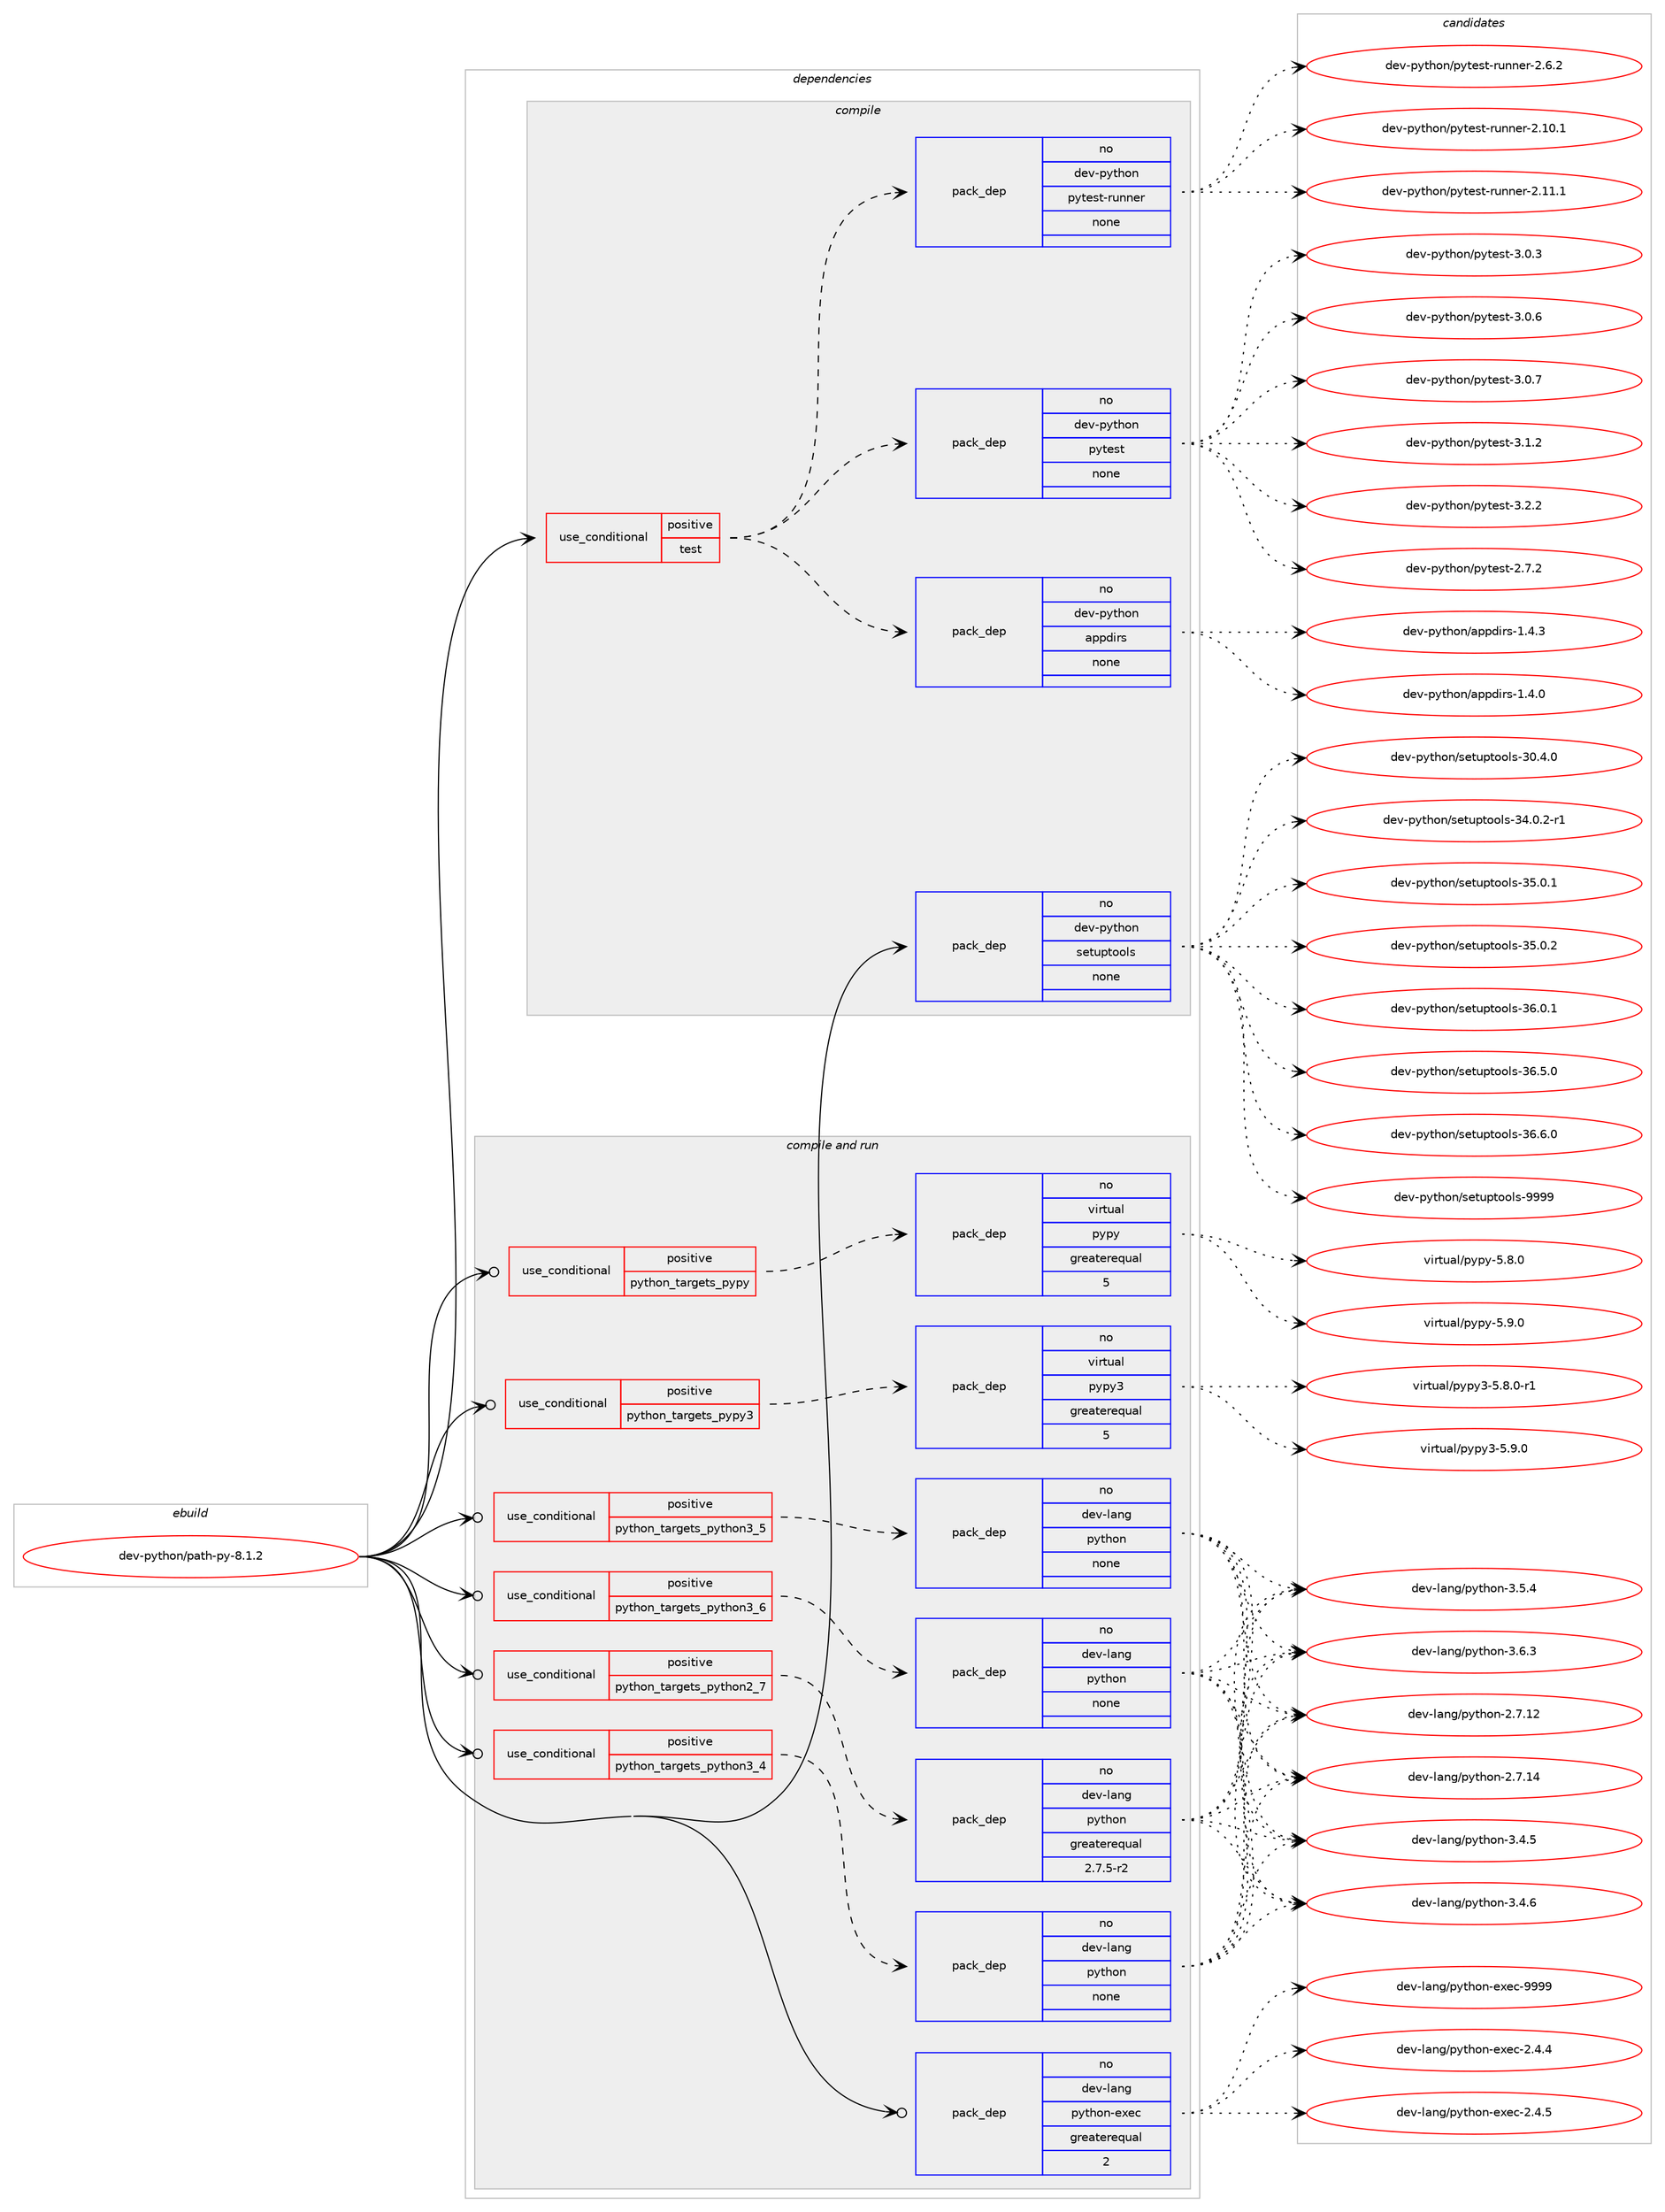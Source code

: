 digraph prolog {

# *************
# Graph options
# *************

newrank=true;
concentrate=true;
compound=true;
graph [rankdir=LR,fontname=Helvetica,fontsize=10,ranksep=1.5];#, ranksep=2.5, nodesep=0.2];
edge  [arrowhead=vee];
node  [fontname=Helvetica,fontsize=10];

# **********
# The ebuild
# **********

subgraph cluster_leftcol {
color=gray;
rank=same;
label=<<i>ebuild</i>>;
id [label="dev-python/path-py-8.1.2", color=red, width=4, href="../dev-python/path-py-8.1.2.svg"];
}

# ****************
# The dependencies
# ****************

subgraph cluster_midcol {
color=gray;
label=<<i>dependencies</i>>;
subgraph cluster_compile {
fillcolor="#eeeeee";
style=filled;
label=<<i>compile</i>>;
subgraph cond37058 {
dependency172554 [label=<<TABLE BORDER="0" CELLBORDER="1" CELLSPACING="0" CELLPADDING="4"><TR><TD ROWSPAN="3" CELLPADDING="10">use_conditional</TD></TR><TR><TD>positive</TD></TR><TR><TD>test</TD></TR></TABLE>>, shape=none, color=red];
subgraph pack131589 {
dependency172555 [label=<<TABLE BORDER="0" CELLBORDER="1" CELLSPACING="0" CELLPADDING="4" WIDTH="220"><TR><TD ROWSPAN="6" CELLPADDING="30">pack_dep</TD></TR><TR><TD WIDTH="110">no</TD></TR><TR><TD>dev-python</TD></TR><TR><TD>appdirs</TD></TR><TR><TD>none</TD></TR><TR><TD></TD></TR></TABLE>>, shape=none, color=blue];
}
dependency172554:e -> dependency172555:w [weight=20,style="dashed",arrowhead="vee"];
subgraph pack131590 {
dependency172556 [label=<<TABLE BORDER="0" CELLBORDER="1" CELLSPACING="0" CELLPADDING="4" WIDTH="220"><TR><TD ROWSPAN="6" CELLPADDING="30">pack_dep</TD></TR><TR><TD WIDTH="110">no</TD></TR><TR><TD>dev-python</TD></TR><TR><TD>pytest</TD></TR><TR><TD>none</TD></TR><TR><TD></TD></TR></TABLE>>, shape=none, color=blue];
}
dependency172554:e -> dependency172556:w [weight=20,style="dashed",arrowhead="vee"];
subgraph pack131591 {
dependency172557 [label=<<TABLE BORDER="0" CELLBORDER="1" CELLSPACING="0" CELLPADDING="4" WIDTH="220"><TR><TD ROWSPAN="6" CELLPADDING="30">pack_dep</TD></TR><TR><TD WIDTH="110">no</TD></TR><TR><TD>dev-python</TD></TR><TR><TD>pytest-runner</TD></TR><TR><TD>none</TD></TR><TR><TD></TD></TR></TABLE>>, shape=none, color=blue];
}
dependency172554:e -> dependency172557:w [weight=20,style="dashed",arrowhead="vee"];
}
id:e -> dependency172554:w [weight=20,style="solid",arrowhead="vee"];
subgraph pack131592 {
dependency172558 [label=<<TABLE BORDER="0" CELLBORDER="1" CELLSPACING="0" CELLPADDING="4" WIDTH="220"><TR><TD ROWSPAN="6" CELLPADDING="30">pack_dep</TD></TR><TR><TD WIDTH="110">no</TD></TR><TR><TD>dev-python</TD></TR><TR><TD>setuptools</TD></TR><TR><TD>none</TD></TR><TR><TD></TD></TR></TABLE>>, shape=none, color=blue];
}
id:e -> dependency172558:w [weight=20,style="solid",arrowhead="vee"];
}
subgraph cluster_compileandrun {
fillcolor="#eeeeee";
style=filled;
label=<<i>compile and run</i>>;
subgraph cond37059 {
dependency172559 [label=<<TABLE BORDER="0" CELLBORDER="1" CELLSPACING="0" CELLPADDING="4"><TR><TD ROWSPAN="3" CELLPADDING="10">use_conditional</TD></TR><TR><TD>positive</TD></TR><TR><TD>python_targets_pypy</TD></TR></TABLE>>, shape=none, color=red];
subgraph pack131593 {
dependency172560 [label=<<TABLE BORDER="0" CELLBORDER="1" CELLSPACING="0" CELLPADDING="4" WIDTH="220"><TR><TD ROWSPAN="6" CELLPADDING="30">pack_dep</TD></TR><TR><TD WIDTH="110">no</TD></TR><TR><TD>virtual</TD></TR><TR><TD>pypy</TD></TR><TR><TD>greaterequal</TD></TR><TR><TD>5</TD></TR></TABLE>>, shape=none, color=blue];
}
dependency172559:e -> dependency172560:w [weight=20,style="dashed",arrowhead="vee"];
}
id:e -> dependency172559:w [weight=20,style="solid",arrowhead="odotvee"];
subgraph cond37060 {
dependency172561 [label=<<TABLE BORDER="0" CELLBORDER="1" CELLSPACING="0" CELLPADDING="4"><TR><TD ROWSPAN="3" CELLPADDING="10">use_conditional</TD></TR><TR><TD>positive</TD></TR><TR><TD>python_targets_pypy3</TD></TR></TABLE>>, shape=none, color=red];
subgraph pack131594 {
dependency172562 [label=<<TABLE BORDER="0" CELLBORDER="1" CELLSPACING="0" CELLPADDING="4" WIDTH="220"><TR><TD ROWSPAN="6" CELLPADDING="30">pack_dep</TD></TR><TR><TD WIDTH="110">no</TD></TR><TR><TD>virtual</TD></TR><TR><TD>pypy3</TD></TR><TR><TD>greaterequal</TD></TR><TR><TD>5</TD></TR></TABLE>>, shape=none, color=blue];
}
dependency172561:e -> dependency172562:w [weight=20,style="dashed",arrowhead="vee"];
}
id:e -> dependency172561:w [weight=20,style="solid",arrowhead="odotvee"];
subgraph cond37061 {
dependency172563 [label=<<TABLE BORDER="0" CELLBORDER="1" CELLSPACING="0" CELLPADDING="4"><TR><TD ROWSPAN="3" CELLPADDING="10">use_conditional</TD></TR><TR><TD>positive</TD></TR><TR><TD>python_targets_python2_7</TD></TR></TABLE>>, shape=none, color=red];
subgraph pack131595 {
dependency172564 [label=<<TABLE BORDER="0" CELLBORDER="1" CELLSPACING="0" CELLPADDING="4" WIDTH="220"><TR><TD ROWSPAN="6" CELLPADDING="30">pack_dep</TD></TR><TR><TD WIDTH="110">no</TD></TR><TR><TD>dev-lang</TD></TR><TR><TD>python</TD></TR><TR><TD>greaterequal</TD></TR><TR><TD>2.7.5-r2</TD></TR></TABLE>>, shape=none, color=blue];
}
dependency172563:e -> dependency172564:w [weight=20,style="dashed",arrowhead="vee"];
}
id:e -> dependency172563:w [weight=20,style="solid",arrowhead="odotvee"];
subgraph cond37062 {
dependency172565 [label=<<TABLE BORDER="0" CELLBORDER="1" CELLSPACING="0" CELLPADDING="4"><TR><TD ROWSPAN="3" CELLPADDING="10">use_conditional</TD></TR><TR><TD>positive</TD></TR><TR><TD>python_targets_python3_4</TD></TR></TABLE>>, shape=none, color=red];
subgraph pack131596 {
dependency172566 [label=<<TABLE BORDER="0" CELLBORDER="1" CELLSPACING="0" CELLPADDING="4" WIDTH="220"><TR><TD ROWSPAN="6" CELLPADDING="30">pack_dep</TD></TR><TR><TD WIDTH="110">no</TD></TR><TR><TD>dev-lang</TD></TR><TR><TD>python</TD></TR><TR><TD>none</TD></TR><TR><TD></TD></TR></TABLE>>, shape=none, color=blue];
}
dependency172565:e -> dependency172566:w [weight=20,style="dashed",arrowhead="vee"];
}
id:e -> dependency172565:w [weight=20,style="solid",arrowhead="odotvee"];
subgraph cond37063 {
dependency172567 [label=<<TABLE BORDER="0" CELLBORDER="1" CELLSPACING="0" CELLPADDING="4"><TR><TD ROWSPAN="3" CELLPADDING="10">use_conditional</TD></TR><TR><TD>positive</TD></TR><TR><TD>python_targets_python3_5</TD></TR></TABLE>>, shape=none, color=red];
subgraph pack131597 {
dependency172568 [label=<<TABLE BORDER="0" CELLBORDER="1" CELLSPACING="0" CELLPADDING="4" WIDTH="220"><TR><TD ROWSPAN="6" CELLPADDING="30">pack_dep</TD></TR><TR><TD WIDTH="110">no</TD></TR><TR><TD>dev-lang</TD></TR><TR><TD>python</TD></TR><TR><TD>none</TD></TR><TR><TD></TD></TR></TABLE>>, shape=none, color=blue];
}
dependency172567:e -> dependency172568:w [weight=20,style="dashed",arrowhead="vee"];
}
id:e -> dependency172567:w [weight=20,style="solid",arrowhead="odotvee"];
subgraph cond37064 {
dependency172569 [label=<<TABLE BORDER="0" CELLBORDER="1" CELLSPACING="0" CELLPADDING="4"><TR><TD ROWSPAN="3" CELLPADDING="10">use_conditional</TD></TR><TR><TD>positive</TD></TR><TR><TD>python_targets_python3_6</TD></TR></TABLE>>, shape=none, color=red];
subgraph pack131598 {
dependency172570 [label=<<TABLE BORDER="0" CELLBORDER="1" CELLSPACING="0" CELLPADDING="4" WIDTH="220"><TR><TD ROWSPAN="6" CELLPADDING="30">pack_dep</TD></TR><TR><TD WIDTH="110">no</TD></TR><TR><TD>dev-lang</TD></TR><TR><TD>python</TD></TR><TR><TD>none</TD></TR><TR><TD></TD></TR></TABLE>>, shape=none, color=blue];
}
dependency172569:e -> dependency172570:w [weight=20,style="dashed",arrowhead="vee"];
}
id:e -> dependency172569:w [weight=20,style="solid",arrowhead="odotvee"];
subgraph pack131599 {
dependency172571 [label=<<TABLE BORDER="0" CELLBORDER="1" CELLSPACING="0" CELLPADDING="4" WIDTH="220"><TR><TD ROWSPAN="6" CELLPADDING="30">pack_dep</TD></TR><TR><TD WIDTH="110">no</TD></TR><TR><TD>dev-lang</TD></TR><TR><TD>python-exec</TD></TR><TR><TD>greaterequal</TD></TR><TR><TD>2</TD></TR></TABLE>>, shape=none, color=blue];
}
id:e -> dependency172571:w [weight=20,style="solid",arrowhead="odotvee"];
}
subgraph cluster_run {
fillcolor="#eeeeee";
style=filled;
label=<<i>run</i>>;
}
}

# **************
# The candidates
# **************

subgraph cluster_choices {
rank=same;
color=gray;
label=<<i>candidates</i>>;

subgraph choice131589 {
color=black;
nodesep=1;
choice100101118451121211161041111104797112112100105114115454946524648 [label="dev-python/appdirs-1.4.0", color=red, width=4,href="../dev-python/appdirs-1.4.0.svg"];
choice100101118451121211161041111104797112112100105114115454946524651 [label="dev-python/appdirs-1.4.3", color=red, width=4,href="../dev-python/appdirs-1.4.3.svg"];
dependency172555:e -> choice100101118451121211161041111104797112112100105114115454946524648:w [style=dotted,weight="100"];
dependency172555:e -> choice100101118451121211161041111104797112112100105114115454946524651:w [style=dotted,weight="100"];
}
subgraph choice131590 {
color=black;
nodesep=1;
choice1001011184511212111610411111047112121116101115116455046554650 [label="dev-python/pytest-2.7.2", color=red, width=4,href="../dev-python/pytest-2.7.2.svg"];
choice1001011184511212111610411111047112121116101115116455146484651 [label="dev-python/pytest-3.0.3", color=red, width=4,href="../dev-python/pytest-3.0.3.svg"];
choice1001011184511212111610411111047112121116101115116455146484654 [label="dev-python/pytest-3.0.6", color=red, width=4,href="../dev-python/pytest-3.0.6.svg"];
choice1001011184511212111610411111047112121116101115116455146484655 [label="dev-python/pytest-3.0.7", color=red, width=4,href="../dev-python/pytest-3.0.7.svg"];
choice1001011184511212111610411111047112121116101115116455146494650 [label="dev-python/pytest-3.1.2", color=red, width=4,href="../dev-python/pytest-3.1.2.svg"];
choice1001011184511212111610411111047112121116101115116455146504650 [label="dev-python/pytest-3.2.2", color=red, width=4,href="../dev-python/pytest-3.2.2.svg"];
dependency172556:e -> choice1001011184511212111610411111047112121116101115116455046554650:w [style=dotted,weight="100"];
dependency172556:e -> choice1001011184511212111610411111047112121116101115116455146484651:w [style=dotted,weight="100"];
dependency172556:e -> choice1001011184511212111610411111047112121116101115116455146484654:w [style=dotted,weight="100"];
dependency172556:e -> choice1001011184511212111610411111047112121116101115116455146484655:w [style=dotted,weight="100"];
dependency172556:e -> choice1001011184511212111610411111047112121116101115116455146494650:w [style=dotted,weight="100"];
dependency172556:e -> choice1001011184511212111610411111047112121116101115116455146504650:w [style=dotted,weight="100"];
}
subgraph choice131591 {
color=black;
nodesep=1;
choice10010111845112121116104111110471121211161011151164511411711011010111445504649484649 [label="dev-python/pytest-runner-2.10.1", color=red, width=4,href="../dev-python/pytest-runner-2.10.1.svg"];
choice10010111845112121116104111110471121211161011151164511411711011010111445504649494649 [label="dev-python/pytest-runner-2.11.1", color=red, width=4,href="../dev-python/pytest-runner-2.11.1.svg"];
choice100101118451121211161041111104711212111610111511645114117110110101114455046544650 [label="dev-python/pytest-runner-2.6.2", color=red, width=4,href="../dev-python/pytest-runner-2.6.2.svg"];
dependency172557:e -> choice10010111845112121116104111110471121211161011151164511411711011010111445504649484649:w [style=dotted,weight="100"];
dependency172557:e -> choice10010111845112121116104111110471121211161011151164511411711011010111445504649494649:w [style=dotted,weight="100"];
dependency172557:e -> choice100101118451121211161041111104711212111610111511645114117110110101114455046544650:w [style=dotted,weight="100"];
}
subgraph choice131592 {
color=black;
nodesep=1;
choice100101118451121211161041111104711510111611711211611111110811545514846524648 [label="dev-python/setuptools-30.4.0", color=red, width=4,href="../dev-python/setuptools-30.4.0.svg"];
choice1001011184511212111610411111047115101116117112116111111108115455152464846504511449 [label="dev-python/setuptools-34.0.2-r1", color=red, width=4,href="../dev-python/setuptools-34.0.2-r1.svg"];
choice100101118451121211161041111104711510111611711211611111110811545515346484649 [label="dev-python/setuptools-35.0.1", color=red, width=4,href="../dev-python/setuptools-35.0.1.svg"];
choice100101118451121211161041111104711510111611711211611111110811545515346484650 [label="dev-python/setuptools-35.0.2", color=red, width=4,href="../dev-python/setuptools-35.0.2.svg"];
choice100101118451121211161041111104711510111611711211611111110811545515446484649 [label="dev-python/setuptools-36.0.1", color=red, width=4,href="../dev-python/setuptools-36.0.1.svg"];
choice100101118451121211161041111104711510111611711211611111110811545515446534648 [label="dev-python/setuptools-36.5.0", color=red, width=4,href="../dev-python/setuptools-36.5.0.svg"];
choice100101118451121211161041111104711510111611711211611111110811545515446544648 [label="dev-python/setuptools-36.6.0", color=red, width=4,href="../dev-python/setuptools-36.6.0.svg"];
choice10010111845112121116104111110471151011161171121161111111081154557575757 [label="dev-python/setuptools-9999", color=red, width=4,href="../dev-python/setuptools-9999.svg"];
dependency172558:e -> choice100101118451121211161041111104711510111611711211611111110811545514846524648:w [style=dotted,weight="100"];
dependency172558:e -> choice1001011184511212111610411111047115101116117112116111111108115455152464846504511449:w [style=dotted,weight="100"];
dependency172558:e -> choice100101118451121211161041111104711510111611711211611111110811545515346484649:w [style=dotted,weight="100"];
dependency172558:e -> choice100101118451121211161041111104711510111611711211611111110811545515346484650:w [style=dotted,weight="100"];
dependency172558:e -> choice100101118451121211161041111104711510111611711211611111110811545515446484649:w [style=dotted,weight="100"];
dependency172558:e -> choice100101118451121211161041111104711510111611711211611111110811545515446534648:w [style=dotted,weight="100"];
dependency172558:e -> choice100101118451121211161041111104711510111611711211611111110811545515446544648:w [style=dotted,weight="100"];
dependency172558:e -> choice10010111845112121116104111110471151011161171121161111111081154557575757:w [style=dotted,weight="100"];
}
subgraph choice131593 {
color=black;
nodesep=1;
choice1181051141161179710847112121112121455346564648 [label="virtual/pypy-5.8.0", color=red, width=4,href="../virtual/pypy-5.8.0.svg"];
choice1181051141161179710847112121112121455346574648 [label="virtual/pypy-5.9.0", color=red, width=4,href="../virtual/pypy-5.9.0.svg"];
dependency172560:e -> choice1181051141161179710847112121112121455346564648:w [style=dotted,weight="100"];
dependency172560:e -> choice1181051141161179710847112121112121455346574648:w [style=dotted,weight="100"];
}
subgraph choice131594 {
color=black;
nodesep=1;
choice1181051141161179710847112121112121514553465646484511449 [label="virtual/pypy3-5.8.0-r1", color=red, width=4,href="../virtual/pypy3-5.8.0-r1.svg"];
choice118105114116117971084711212111212151455346574648 [label="virtual/pypy3-5.9.0", color=red, width=4,href="../virtual/pypy3-5.9.0.svg"];
dependency172562:e -> choice1181051141161179710847112121112121514553465646484511449:w [style=dotted,weight="100"];
dependency172562:e -> choice118105114116117971084711212111212151455346574648:w [style=dotted,weight="100"];
}
subgraph choice131595 {
color=black;
nodesep=1;
choice10010111845108971101034711212111610411111045504655464950 [label="dev-lang/python-2.7.12", color=red, width=4,href="../dev-lang/python-2.7.12.svg"];
choice10010111845108971101034711212111610411111045504655464952 [label="dev-lang/python-2.7.14", color=red, width=4,href="../dev-lang/python-2.7.14.svg"];
choice100101118451089711010347112121116104111110455146524653 [label="dev-lang/python-3.4.5", color=red, width=4,href="../dev-lang/python-3.4.5.svg"];
choice100101118451089711010347112121116104111110455146524654 [label="dev-lang/python-3.4.6", color=red, width=4,href="../dev-lang/python-3.4.6.svg"];
choice100101118451089711010347112121116104111110455146534652 [label="dev-lang/python-3.5.4", color=red, width=4,href="../dev-lang/python-3.5.4.svg"];
choice100101118451089711010347112121116104111110455146544651 [label="dev-lang/python-3.6.3", color=red, width=4,href="../dev-lang/python-3.6.3.svg"];
dependency172564:e -> choice10010111845108971101034711212111610411111045504655464950:w [style=dotted,weight="100"];
dependency172564:e -> choice10010111845108971101034711212111610411111045504655464952:w [style=dotted,weight="100"];
dependency172564:e -> choice100101118451089711010347112121116104111110455146524653:w [style=dotted,weight="100"];
dependency172564:e -> choice100101118451089711010347112121116104111110455146524654:w [style=dotted,weight="100"];
dependency172564:e -> choice100101118451089711010347112121116104111110455146534652:w [style=dotted,weight="100"];
dependency172564:e -> choice100101118451089711010347112121116104111110455146544651:w [style=dotted,weight="100"];
}
subgraph choice131596 {
color=black;
nodesep=1;
choice10010111845108971101034711212111610411111045504655464950 [label="dev-lang/python-2.7.12", color=red, width=4,href="../dev-lang/python-2.7.12.svg"];
choice10010111845108971101034711212111610411111045504655464952 [label="dev-lang/python-2.7.14", color=red, width=4,href="../dev-lang/python-2.7.14.svg"];
choice100101118451089711010347112121116104111110455146524653 [label="dev-lang/python-3.4.5", color=red, width=4,href="../dev-lang/python-3.4.5.svg"];
choice100101118451089711010347112121116104111110455146524654 [label="dev-lang/python-3.4.6", color=red, width=4,href="../dev-lang/python-3.4.6.svg"];
choice100101118451089711010347112121116104111110455146534652 [label="dev-lang/python-3.5.4", color=red, width=4,href="../dev-lang/python-3.5.4.svg"];
choice100101118451089711010347112121116104111110455146544651 [label="dev-lang/python-3.6.3", color=red, width=4,href="../dev-lang/python-3.6.3.svg"];
dependency172566:e -> choice10010111845108971101034711212111610411111045504655464950:w [style=dotted,weight="100"];
dependency172566:e -> choice10010111845108971101034711212111610411111045504655464952:w [style=dotted,weight="100"];
dependency172566:e -> choice100101118451089711010347112121116104111110455146524653:w [style=dotted,weight="100"];
dependency172566:e -> choice100101118451089711010347112121116104111110455146524654:w [style=dotted,weight="100"];
dependency172566:e -> choice100101118451089711010347112121116104111110455146534652:w [style=dotted,weight="100"];
dependency172566:e -> choice100101118451089711010347112121116104111110455146544651:w [style=dotted,weight="100"];
}
subgraph choice131597 {
color=black;
nodesep=1;
choice10010111845108971101034711212111610411111045504655464950 [label="dev-lang/python-2.7.12", color=red, width=4,href="../dev-lang/python-2.7.12.svg"];
choice10010111845108971101034711212111610411111045504655464952 [label="dev-lang/python-2.7.14", color=red, width=4,href="../dev-lang/python-2.7.14.svg"];
choice100101118451089711010347112121116104111110455146524653 [label="dev-lang/python-3.4.5", color=red, width=4,href="../dev-lang/python-3.4.5.svg"];
choice100101118451089711010347112121116104111110455146524654 [label="dev-lang/python-3.4.6", color=red, width=4,href="../dev-lang/python-3.4.6.svg"];
choice100101118451089711010347112121116104111110455146534652 [label="dev-lang/python-3.5.4", color=red, width=4,href="../dev-lang/python-3.5.4.svg"];
choice100101118451089711010347112121116104111110455146544651 [label="dev-lang/python-3.6.3", color=red, width=4,href="../dev-lang/python-3.6.3.svg"];
dependency172568:e -> choice10010111845108971101034711212111610411111045504655464950:w [style=dotted,weight="100"];
dependency172568:e -> choice10010111845108971101034711212111610411111045504655464952:w [style=dotted,weight="100"];
dependency172568:e -> choice100101118451089711010347112121116104111110455146524653:w [style=dotted,weight="100"];
dependency172568:e -> choice100101118451089711010347112121116104111110455146524654:w [style=dotted,weight="100"];
dependency172568:e -> choice100101118451089711010347112121116104111110455146534652:w [style=dotted,weight="100"];
dependency172568:e -> choice100101118451089711010347112121116104111110455146544651:w [style=dotted,weight="100"];
}
subgraph choice131598 {
color=black;
nodesep=1;
choice10010111845108971101034711212111610411111045504655464950 [label="dev-lang/python-2.7.12", color=red, width=4,href="../dev-lang/python-2.7.12.svg"];
choice10010111845108971101034711212111610411111045504655464952 [label="dev-lang/python-2.7.14", color=red, width=4,href="../dev-lang/python-2.7.14.svg"];
choice100101118451089711010347112121116104111110455146524653 [label="dev-lang/python-3.4.5", color=red, width=4,href="../dev-lang/python-3.4.5.svg"];
choice100101118451089711010347112121116104111110455146524654 [label="dev-lang/python-3.4.6", color=red, width=4,href="../dev-lang/python-3.4.6.svg"];
choice100101118451089711010347112121116104111110455146534652 [label="dev-lang/python-3.5.4", color=red, width=4,href="../dev-lang/python-3.5.4.svg"];
choice100101118451089711010347112121116104111110455146544651 [label="dev-lang/python-3.6.3", color=red, width=4,href="../dev-lang/python-3.6.3.svg"];
dependency172570:e -> choice10010111845108971101034711212111610411111045504655464950:w [style=dotted,weight="100"];
dependency172570:e -> choice10010111845108971101034711212111610411111045504655464952:w [style=dotted,weight="100"];
dependency172570:e -> choice100101118451089711010347112121116104111110455146524653:w [style=dotted,weight="100"];
dependency172570:e -> choice100101118451089711010347112121116104111110455146524654:w [style=dotted,weight="100"];
dependency172570:e -> choice100101118451089711010347112121116104111110455146534652:w [style=dotted,weight="100"];
dependency172570:e -> choice100101118451089711010347112121116104111110455146544651:w [style=dotted,weight="100"];
}
subgraph choice131599 {
color=black;
nodesep=1;
choice1001011184510897110103471121211161041111104510112010199455046524652 [label="dev-lang/python-exec-2.4.4", color=red, width=4,href="../dev-lang/python-exec-2.4.4.svg"];
choice1001011184510897110103471121211161041111104510112010199455046524653 [label="dev-lang/python-exec-2.4.5", color=red, width=4,href="../dev-lang/python-exec-2.4.5.svg"];
choice10010111845108971101034711212111610411111045101120101994557575757 [label="dev-lang/python-exec-9999", color=red, width=4,href="../dev-lang/python-exec-9999.svg"];
dependency172571:e -> choice1001011184510897110103471121211161041111104510112010199455046524652:w [style=dotted,weight="100"];
dependency172571:e -> choice1001011184510897110103471121211161041111104510112010199455046524653:w [style=dotted,weight="100"];
dependency172571:e -> choice10010111845108971101034711212111610411111045101120101994557575757:w [style=dotted,weight="100"];
}
}

}

